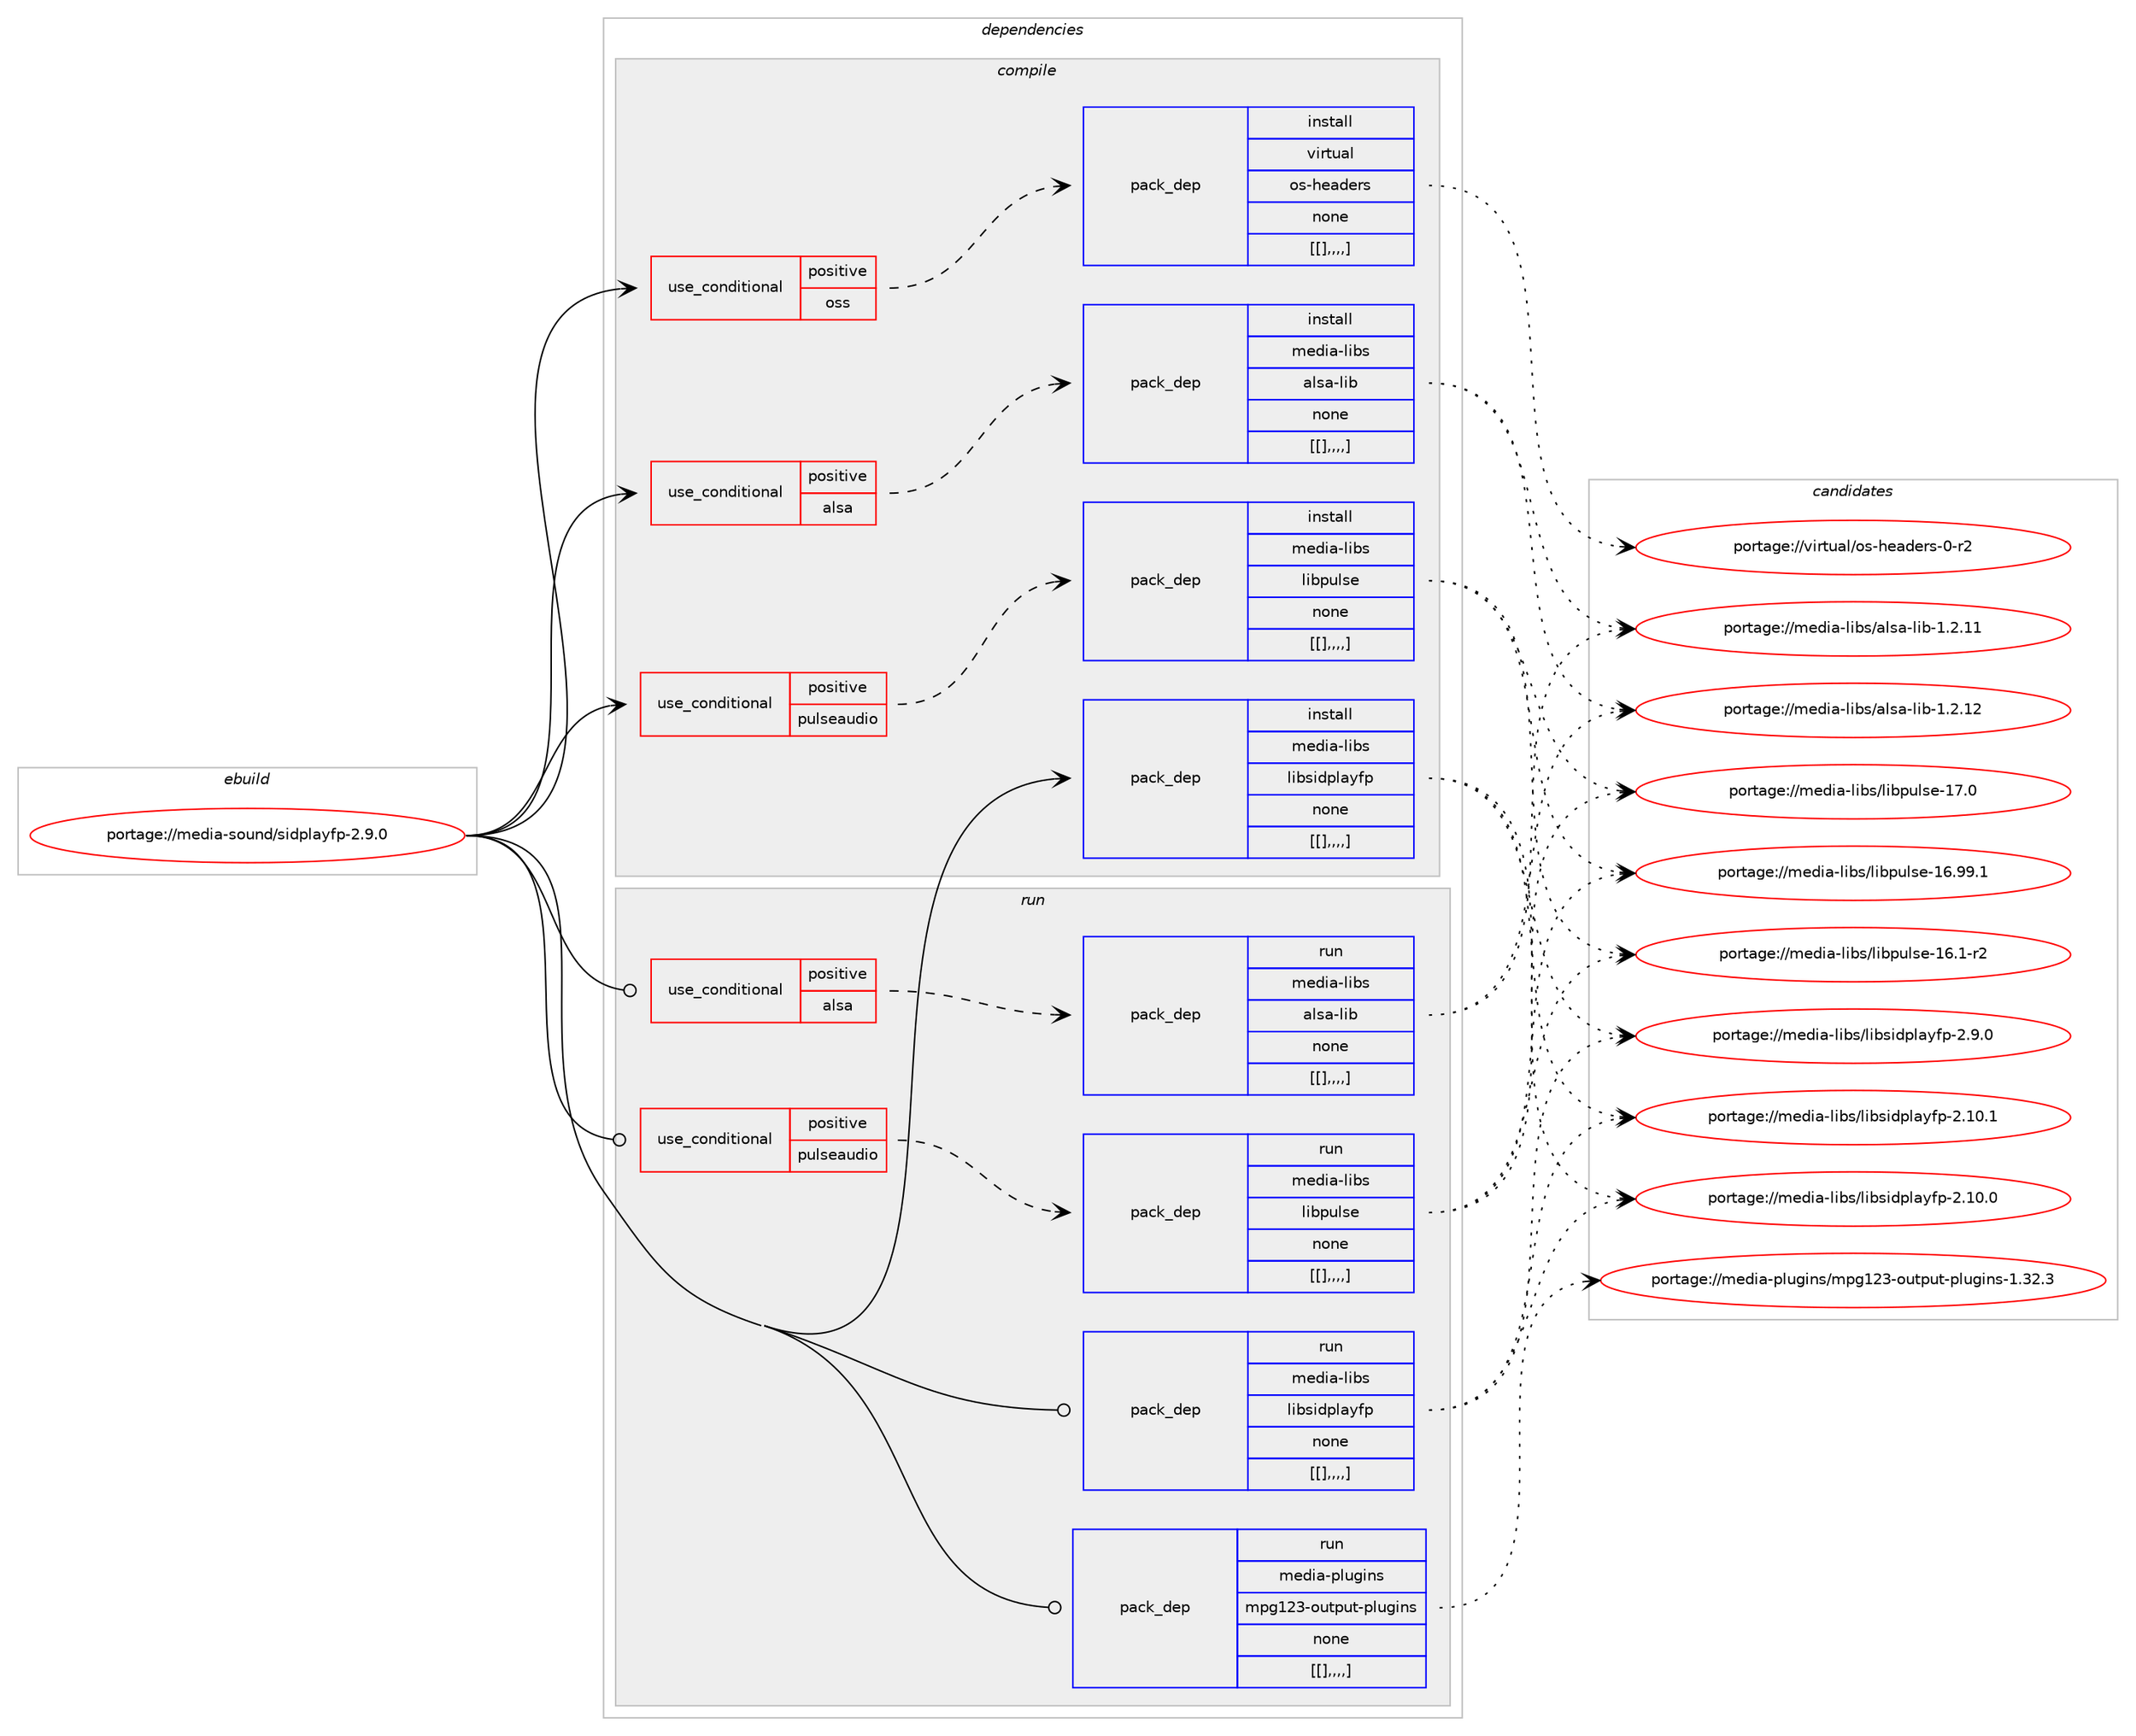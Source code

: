 digraph prolog {

# *************
# Graph options
# *************

newrank=true;
concentrate=true;
compound=true;
graph [rankdir=LR,fontname=Helvetica,fontsize=10,ranksep=1.5];#, ranksep=2.5, nodesep=0.2];
edge  [arrowhead=vee];
node  [fontname=Helvetica,fontsize=10];

# **********
# The ebuild
# **********

subgraph cluster_leftcol {
color=gray;
label=<<i>ebuild</i>>;
id [label="portage://media-sound/sidplayfp-2.9.0", color=red, width=4, href="../media-sound/sidplayfp-2.9.0.svg"];
}

# ****************
# The dependencies
# ****************

subgraph cluster_midcol {
color=gray;
label=<<i>dependencies</i>>;
subgraph cluster_compile {
fillcolor="#eeeeee";
style=filled;
label=<<i>compile</i>>;
subgraph cond87229 {
dependency342693 [label=<<TABLE BORDER="0" CELLBORDER="1" CELLSPACING="0" CELLPADDING="4"><TR><TD ROWSPAN="3" CELLPADDING="10">use_conditional</TD></TR><TR><TD>positive</TD></TR><TR><TD>alsa</TD></TR></TABLE>>, shape=none, color=red];
subgraph pack252711 {
dependency342696 [label=<<TABLE BORDER="0" CELLBORDER="1" CELLSPACING="0" CELLPADDING="4" WIDTH="220"><TR><TD ROWSPAN="6" CELLPADDING="30">pack_dep</TD></TR><TR><TD WIDTH="110">install</TD></TR><TR><TD>media-libs</TD></TR><TR><TD>alsa-lib</TD></TR><TR><TD>none</TD></TR><TR><TD>[[],,,,]</TD></TR></TABLE>>, shape=none, color=blue];
}
dependency342693:e -> dependency342696:w [weight=20,style="dashed",arrowhead="vee"];
}
id:e -> dependency342693:w [weight=20,style="solid",arrowhead="vee"];
subgraph cond87230 {
dependency342763 [label=<<TABLE BORDER="0" CELLBORDER="1" CELLSPACING="0" CELLPADDING="4"><TR><TD ROWSPAN="3" CELLPADDING="10">use_conditional</TD></TR><TR><TD>positive</TD></TR><TR><TD>oss</TD></TR></TABLE>>, shape=none, color=red];
subgraph pack252760 {
dependency342766 [label=<<TABLE BORDER="0" CELLBORDER="1" CELLSPACING="0" CELLPADDING="4" WIDTH="220"><TR><TD ROWSPAN="6" CELLPADDING="30">pack_dep</TD></TR><TR><TD WIDTH="110">install</TD></TR><TR><TD>virtual</TD></TR><TR><TD>os-headers</TD></TR><TR><TD>none</TD></TR><TR><TD>[[],,,,]</TD></TR></TABLE>>, shape=none, color=blue];
}
dependency342763:e -> dependency342766:w [weight=20,style="dashed",arrowhead="vee"];
}
id:e -> dependency342763:w [weight=20,style="solid",arrowhead="vee"];
subgraph cond87247 {
dependency342791 [label=<<TABLE BORDER="0" CELLBORDER="1" CELLSPACING="0" CELLPADDING="4"><TR><TD ROWSPAN="3" CELLPADDING="10">use_conditional</TD></TR><TR><TD>positive</TD></TR><TR><TD>pulseaudio</TD></TR></TABLE>>, shape=none, color=red];
subgraph pack252797 {
dependency342850 [label=<<TABLE BORDER="0" CELLBORDER="1" CELLSPACING="0" CELLPADDING="4" WIDTH="220"><TR><TD ROWSPAN="6" CELLPADDING="30">pack_dep</TD></TR><TR><TD WIDTH="110">install</TD></TR><TR><TD>media-libs</TD></TR><TR><TD>libpulse</TD></TR><TR><TD>none</TD></TR><TR><TD>[[],,,,]</TD></TR></TABLE>>, shape=none, color=blue];
}
dependency342791:e -> dependency342850:w [weight=20,style="dashed",arrowhead="vee"];
}
id:e -> dependency342791:w [weight=20,style="solid",arrowhead="vee"];
subgraph pack252839 {
dependency342873 [label=<<TABLE BORDER="0" CELLBORDER="1" CELLSPACING="0" CELLPADDING="4" WIDTH="220"><TR><TD ROWSPAN="6" CELLPADDING="30">pack_dep</TD></TR><TR><TD WIDTH="110">install</TD></TR><TR><TD>media-libs</TD></TR><TR><TD>libsidplayfp</TD></TR><TR><TD>none</TD></TR><TR><TD>[[],,,,]</TD></TR></TABLE>>, shape=none, color=blue];
}
id:e -> dependency342873:w [weight=20,style="solid",arrowhead="vee"];
}
subgraph cluster_compileandrun {
fillcolor="#eeeeee";
style=filled;
label=<<i>compile and run</i>>;
}
subgraph cluster_run {
fillcolor="#eeeeee";
style=filled;
label=<<i>run</i>>;
subgraph cond87276 {
dependency342895 [label=<<TABLE BORDER="0" CELLBORDER="1" CELLSPACING="0" CELLPADDING="4"><TR><TD ROWSPAN="3" CELLPADDING="10">use_conditional</TD></TR><TR><TD>positive</TD></TR><TR><TD>alsa</TD></TR></TABLE>>, shape=none, color=red];
subgraph pack252858 {
dependency342898 [label=<<TABLE BORDER="0" CELLBORDER="1" CELLSPACING="0" CELLPADDING="4" WIDTH="220"><TR><TD ROWSPAN="6" CELLPADDING="30">pack_dep</TD></TR><TR><TD WIDTH="110">run</TD></TR><TR><TD>media-libs</TD></TR><TR><TD>alsa-lib</TD></TR><TR><TD>none</TD></TR><TR><TD>[[],,,,]</TD></TR></TABLE>>, shape=none, color=blue];
}
dependency342895:e -> dependency342898:w [weight=20,style="dashed",arrowhead="vee"];
}
id:e -> dependency342895:w [weight=20,style="solid",arrowhead="odot"];
subgraph cond87296 {
dependency342945 [label=<<TABLE BORDER="0" CELLBORDER="1" CELLSPACING="0" CELLPADDING="4"><TR><TD ROWSPAN="3" CELLPADDING="10">use_conditional</TD></TR><TR><TD>positive</TD></TR><TR><TD>pulseaudio</TD></TR></TABLE>>, shape=none, color=red];
subgraph pack252888 {
dependency342948 [label=<<TABLE BORDER="0" CELLBORDER="1" CELLSPACING="0" CELLPADDING="4" WIDTH="220"><TR><TD ROWSPAN="6" CELLPADDING="30">pack_dep</TD></TR><TR><TD WIDTH="110">run</TD></TR><TR><TD>media-libs</TD></TR><TR><TD>libpulse</TD></TR><TR><TD>none</TD></TR><TR><TD>[[],,,,]</TD></TR></TABLE>>, shape=none, color=blue];
}
dependency342945:e -> dependency342948:w [weight=20,style="dashed",arrowhead="vee"];
}
id:e -> dependency342945:w [weight=20,style="solid",arrowhead="odot"];
subgraph pack252890 {
dependency342971 [label=<<TABLE BORDER="0" CELLBORDER="1" CELLSPACING="0" CELLPADDING="4" WIDTH="220"><TR><TD ROWSPAN="6" CELLPADDING="30">pack_dep</TD></TR><TR><TD WIDTH="110">run</TD></TR><TR><TD>media-libs</TD></TR><TR><TD>libsidplayfp</TD></TR><TR><TD>none</TD></TR><TR><TD>[[],,,,]</TD></TR></TABLE>>, shape=none, color=blue];
}
id:e -> dependency342971:w [weight=20,style="solid",arrowhead="odot"];
subgraph pack252941 {
dependency343097 [label=<<TABLE BORDER="0" CELLBORDER="1" CELLSPACING="0" CELLPADDING="4" WIDTH="220"><TR><TD ROWSPAN="6" CELLPADDING="30">pack_dep</TD></TR><TR><TD WIDTH="110">run</TD></TR><TR><TD>media-plugins</TD></TR><TR><TD>mpg123-output-plugins</TD></TR><TR><TD>none</TD></TR><TR><TD>[[],,,,]</TD></TR></TABLE>>, shape=none, color=blue];
}
id:e -> dependency343097:w [weight=20,style="solid",arrowhead="odot"];
}
}

# **************
# The candidates
# **************

subgraph cluster_choices {
rank=same;
color=gray;
label=<<i>candidates</i>>;

subgraph choice252002 {
color=black;
nodesep=1;
choice109101100105974510810598115479710811597451081059845494650464950 [label="portage://media-libs/alsa-lib-1.2.12", color=red, width=4,href="../media-libs/alsa-lib-1.2.12.svg"];
choice109101100105974510810598115479710811597451081059845494650464949 [label="portage://media-libs/alsa-lib-1.2.11", color=red, width=4,href="../media-libs/alsa-lib-1.2.11.svg"];
dependency342696:e -> choice109101100105974510810598115479710811597451081059845494650464950:w [style=dotted,weight="100"];
dependency342696:e -> choice109101100105974510810598115479710811597451081059845494650464949:w [style=dotted,weight="100"];
}
subgraph choice252004 {
color=black;
nodesep=1;
choice1181051141161179710847111115451041019710010111411545484511450 [label="portage://virtual/os-headers-0-r2", color=red, width=4,href="../virtual/os-headers-0-r2.svg"];
dependency342766:e -> choice1181051141161179710847111115451041019710010111411545484511450:w [style=dotted,weight="100"];
}
subgraph choice252013 {
color=black;
nodesep=1;
choice10910110010597451081059811547108105981121171081151014549554648 [label="portage://media-libs/libpulse-17.0", color=red, width=4,href="../media-libs/libpulse-17.0.svg"];
choice10910110010597451081059811547108105981121171081151014549544657574649 [label="portage://media-libs/libpulse-16.99.1", color=red, width=4,href="../media-libs/libpulse-16.99.1.svg"];
choice109101100105974510810598115471081059811211710811510145495446494511450 [label="portage://media-libs/libpulse-16.1-r2", color=red, width=4,href="../media-libs/libpulse-16.1-r2.svg"];
dependency342850:e -> choice10910110010597451081059811547108105981121171081151014549554648:w [style=dotted,weight="100"];
dependency342850:e -> choice10910110010597451081059811547108105981121171081151014549544657574649:w [style=dotted,weight="100"];
dependency342850:e -> choice109101100105974510810598115471081059811211710811510145495446494511450:w [style=dotted,weight="100"];
}
subgraph choice252023 {
color=black;
nodesep=1;
choice10910110010597451081059811547108105981151051001121089712110211245504649484649 [label="portage://media-libs/libsidplayfp-2.10.1", color=red, width=4,href="../media-libs/libsidplayfp-2.10.1.svg"];
choice10910110010597451081059811547108105981151051001121089712110211245504649484648 [label="portage://media-libs/libsidplayfp-2.10.0", color=red, width=4,href="../media-libs/libsidplayfp-2.10.0.svg"];
choice109101100105974510810598115471081059811510510011210897121102112455046574648 [label="portage://media-libs/libsidplayfp-2.9.0", color=red, width=4,href="../media-libs/libsidplayfp-2.9.0.svg"];
dependency342873:e -> choice10910110010597451081059811547108105981151051001121089712110211245504649484649:w [style=dotted,weight="100"];
dependency342873:e -> choice10910110010597451081059811547108105981151051001121089712110211245504649484648:w [style=dotted,weight="100"];
dependency342873:e -> choice109101100105974510810598115471081059811510510011210897121102112455046574648:w [style=dotted,weight="100"];
}
subgraph choice252040 {
color=black;
nodesep=1;
choice109101100105974510810598115479710811597451081059845494650464950 [label="portage://media-libs/alsa-lib-1.2.12", color=red, width=4,href="../media-libs/alsa-lib-1.2.12.svg"];
choice109101100105974510810598115479710811597451081059845494650464949 [label="portage://media-libs/alsa-lib-1.2.11", color=red, width=4,href="../media-libs/alsa-lib-1.2.11.svg"];
dependency342898:e -> choice109101100105974510810598115479710811597451081059845494650464950:w [style=dotted,weight="100"];
dependency342898:e -> choice109101100105974510810598115479710811597451081059845494650464949:w [style=dotted,weight="100"];
}
subgraph choice252043 {
color=black;
nodesep=1;
choice10910110010597451081059811547108105981121171081151014549554648 [label="portage://media-libs/libpulse-17.0", color=red, width=4,href="../media-libs/libpulse-17.0.svg"];
choice10910110010597451081059811547108105981121171081151014549544657574649 [label="portage://media-libs/libpulse-16.99.1", color=red, width=4,href="../media-libs/libpulse-16.99.1.svg"];
choice109101100105974510810598115471081059811211710811510145495446494511450 [label="portage://media-libs/libpulse-16.1-r2", color=red, width=4,href="../media-libs/libpulse-16.1-r2.svg"];
dependency342948:e -> choice10910110010597451081059811547108105981121171081151014549554648:w [style=dotted,weight="100"];
dependency342948:e -> choice10910110010597451081059811547108105981121171081151014549544657574649:w [style=dotted,weight="100"];
dependency342948:e -> choice109101100105974510810598115471081059811211710811510145495446494511450:w [style=dotted,weight="100"];
}
subgraph choice252059 {
color=black;
nodesep=1;
choice10910110010597451081059811547108105981151051001121089712110211245504649484649 [label="portage://media-libs/libsidplayfp-2.10.1", color=red, width=4,href="../media-libs/libsidplayfp-2.10.1.svg"];
choice10910110010597451081059811547108105981151051001121089712110211245504649484648 [label="portage://media-libs/libsidplayfp-2.10.0", color=red, width=4,href="../media-libs/libsidplayfp-2.10.0.svg"];
choice109101100105974510810598115471081059811510510011210897121102112455046574648 [label="portage://media-libs/libsidplayfp-2.9.0", color=red, width=4,href="../media-libs/libsidplayfp-2.9.0.svg"];
dependency342971:e -> choice10910110010597451081059811547108105981151051001121089712110211245504649484649:w [style=dotted,weight="100"];
dependency342971:e -> choice10910110010597451081059811547108105981151051001121089712110211245504649484648:w [style=dotted,weight="100"];
dependency342971:e -> choice109101100105974510810598115471081059811510510011210897121102112455046574648:w [style=dotted,weight="100"];
}
subgraph choice252066 {
color=black;
nodesep=1;
choice109101100105974511210811710310511011547109112103495051451111171161121171164511210811710310511011545494651504651 [label="portage://media-plugins/mpg123-output-plugins-1.32.3", color=red, width=4,href="../media-plugins/mpg123-output-plugins-1.32.3.svg"];
dependency343097:e -> choice109101100105974511210811710310511011547109112103495051451111171161121171164511210811710310511011545494651504651:w [style=dotted,weight="100"];
}
}

}
